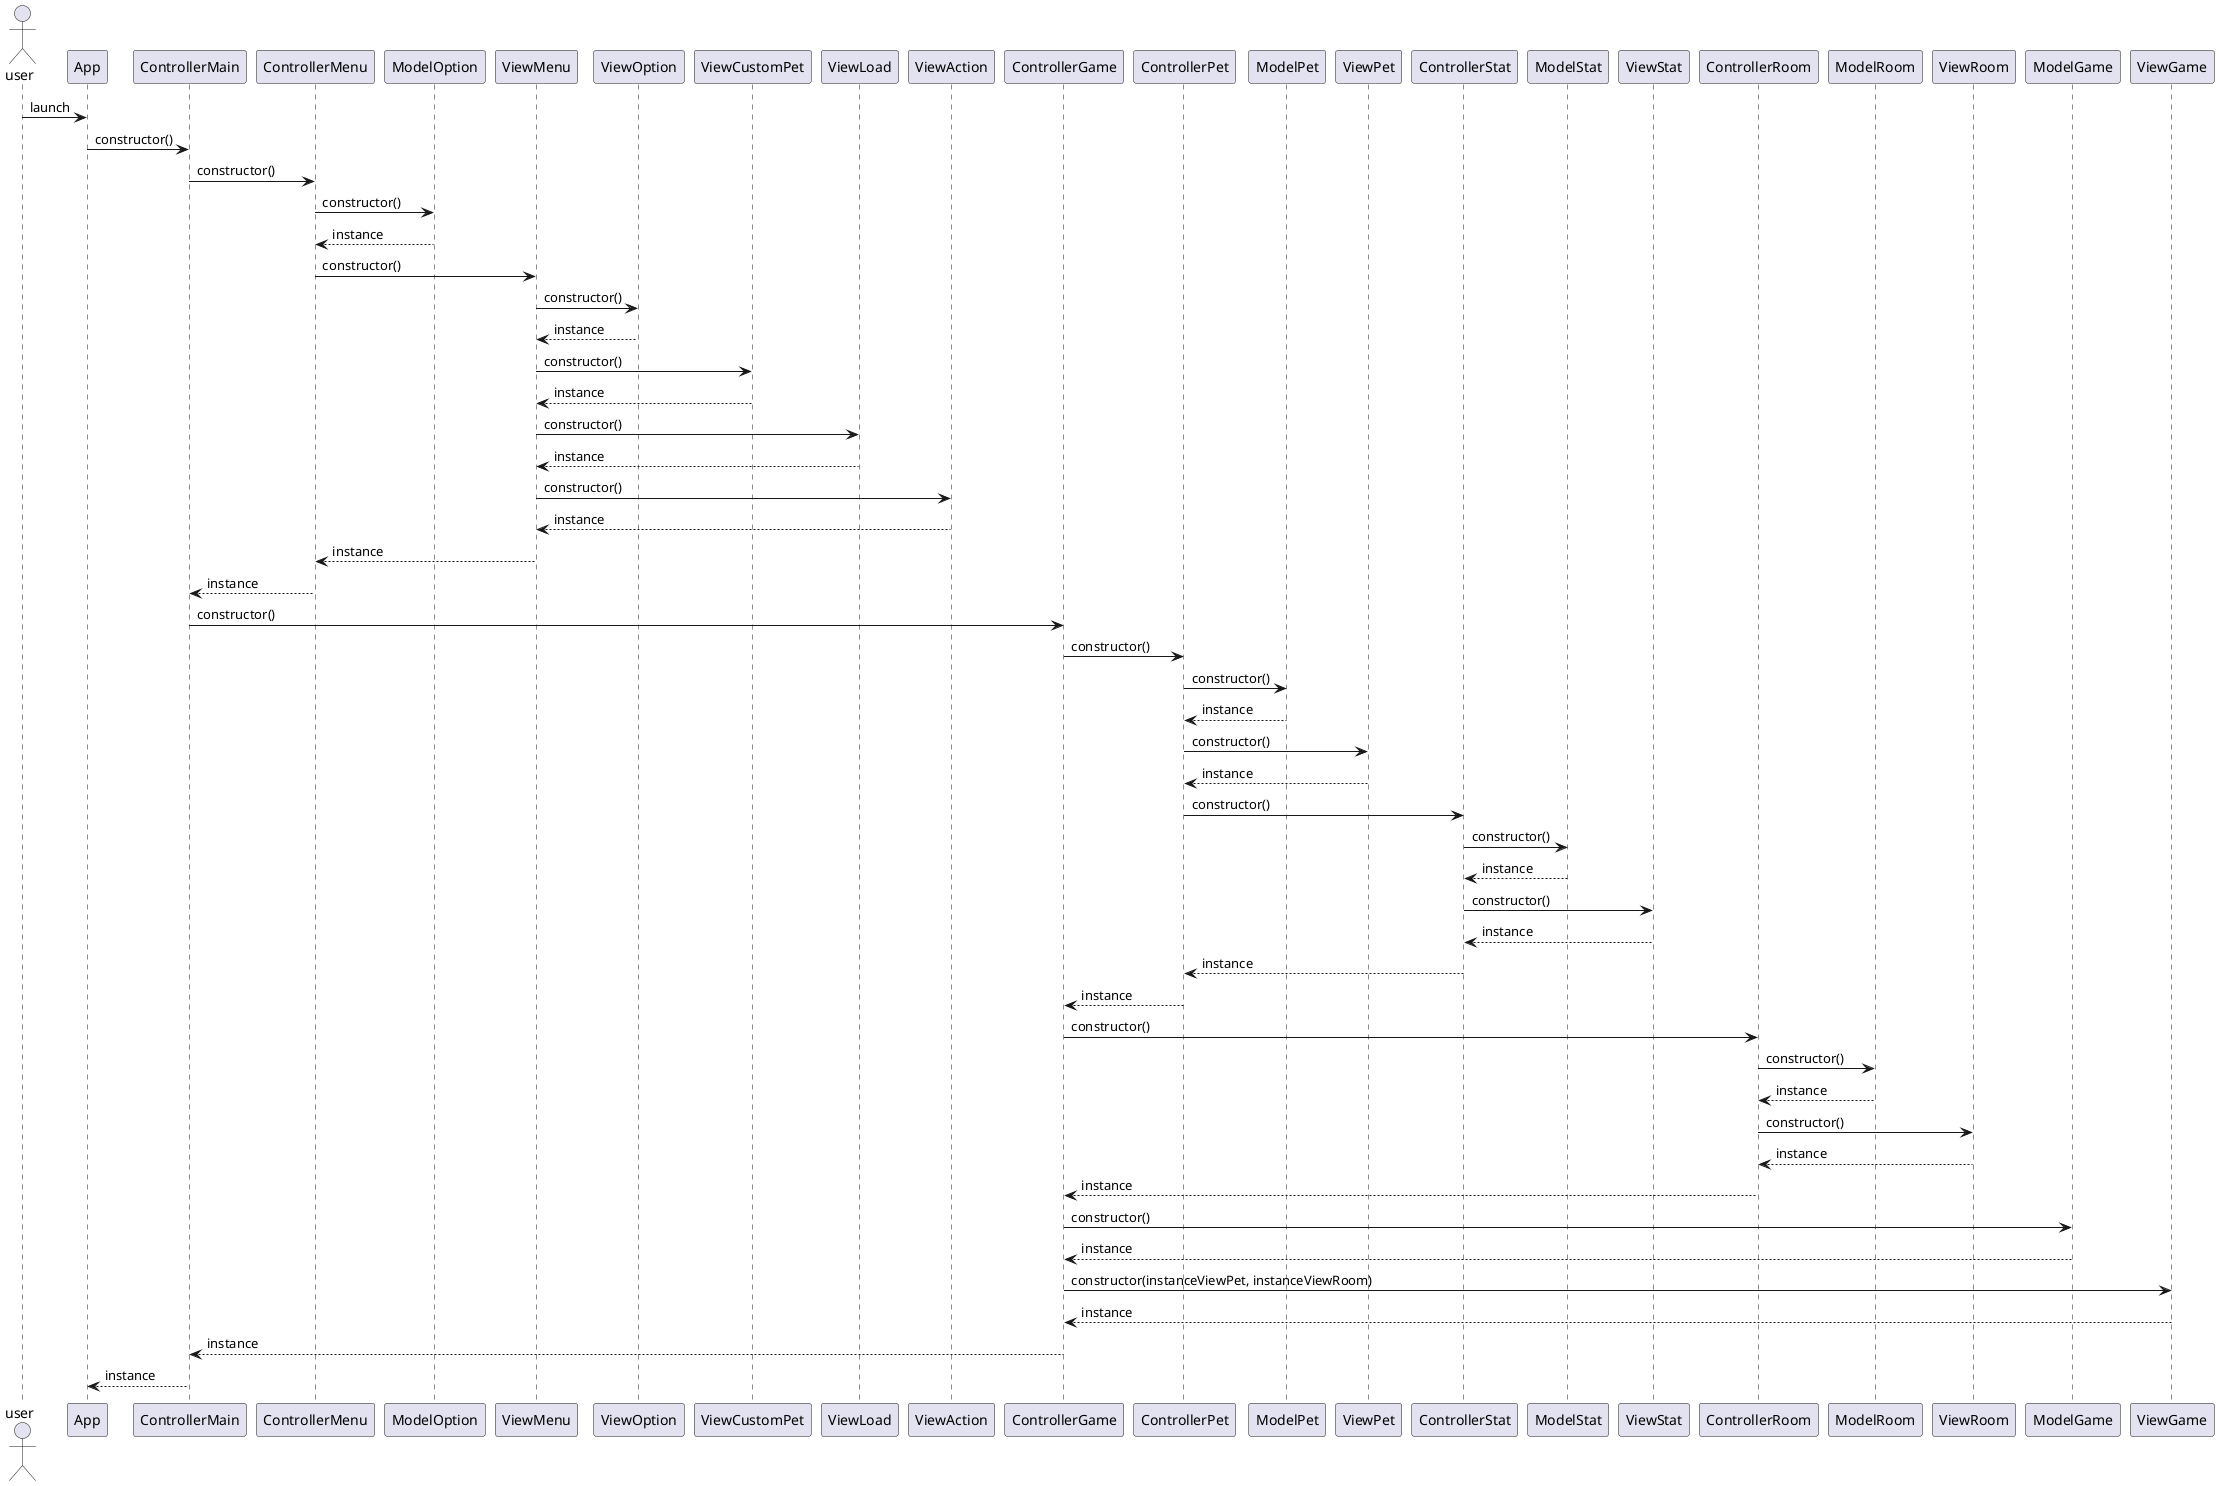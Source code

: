 @startuml

    actor user as Player

    Player -> App : launch
    
    App -> ControllerMain : constructor()
	
    	ControllerMain -> ControllerMenu : constructor()
    	
		    ControllerMenu -> ModelOption : constructor()
		    ModelOption --> ControllerMenu : instance
		    ControllerMenu -> ViewMenu : constructor()
		    	ViewMenu -> ViewOption : constructor()
		    	ViewOption --> ViewMenu : instance
		    	ViewMenu -> ViewCustomPet : constructor()
		    	ViewCustomPet --> ViewMenu : instance
		    	ViewMenu -> ViewLoad : constructor()
		    	ViewLoad --> ViewMenu : instance
		    	ViewMenu -> ViewAction : constructor()
		    	ViewAction --> ViewMenu : instance
		    ViewMenu --> ControllerMenu : instance
		    
	    ControllerMenu --> ControllerMain : instance
	    
	    ControllerMain -> ControllerGame : constructor()
	    
		    ControllerGame -> ControllerPet : constructor()
		    
		    	ControllerPet -> ModelPet : constructor()
			    ModelPet --> ControllerPet : instance
			    ControllerPet -> ViewPet : constructor()
			    ViewPet --> ControllerPet : instance
			    
			    ControllerPet -> ControllerStat : constructor()
			    
		    	    ControllerStat -> ModelStat : constructor()
				    ModelStat --> ControllerStat : instance
				    ControllerStat -> ViewStat : constructor()
				    ViewStat --> ControllerStat : instance
				    
				ControllerStat --> ControllerPet : instance
				
		    ControllerPet --> ControllerGame : instance
		    
		    ControllerGame -> ControllerRoom : constructor()
		    
			    ControllerRoom -> ModelRoom : constructor()
			    ModelRoom --> ControllerRoom : instance
			    ControllerRoom -> ViewRoom : constructor()
			    ViewRoom --> ControllerRoom : instance
			    
		    ControllerRoom --> ControllerGame : instance
		    
		    ControllerGame -> ModelGame : constructor()
		    ModelGame --> ControllerGame : instance
		    ControllerGame -> ViewGame : constructor(instanceViewPet, instanceViewRoom)
		    ViewGame --> ControllerGame : instance
	    
	    ControllerGame --> ControllerMain : instance
	    
    ControllerMain --> App : instance
	
@enduml
